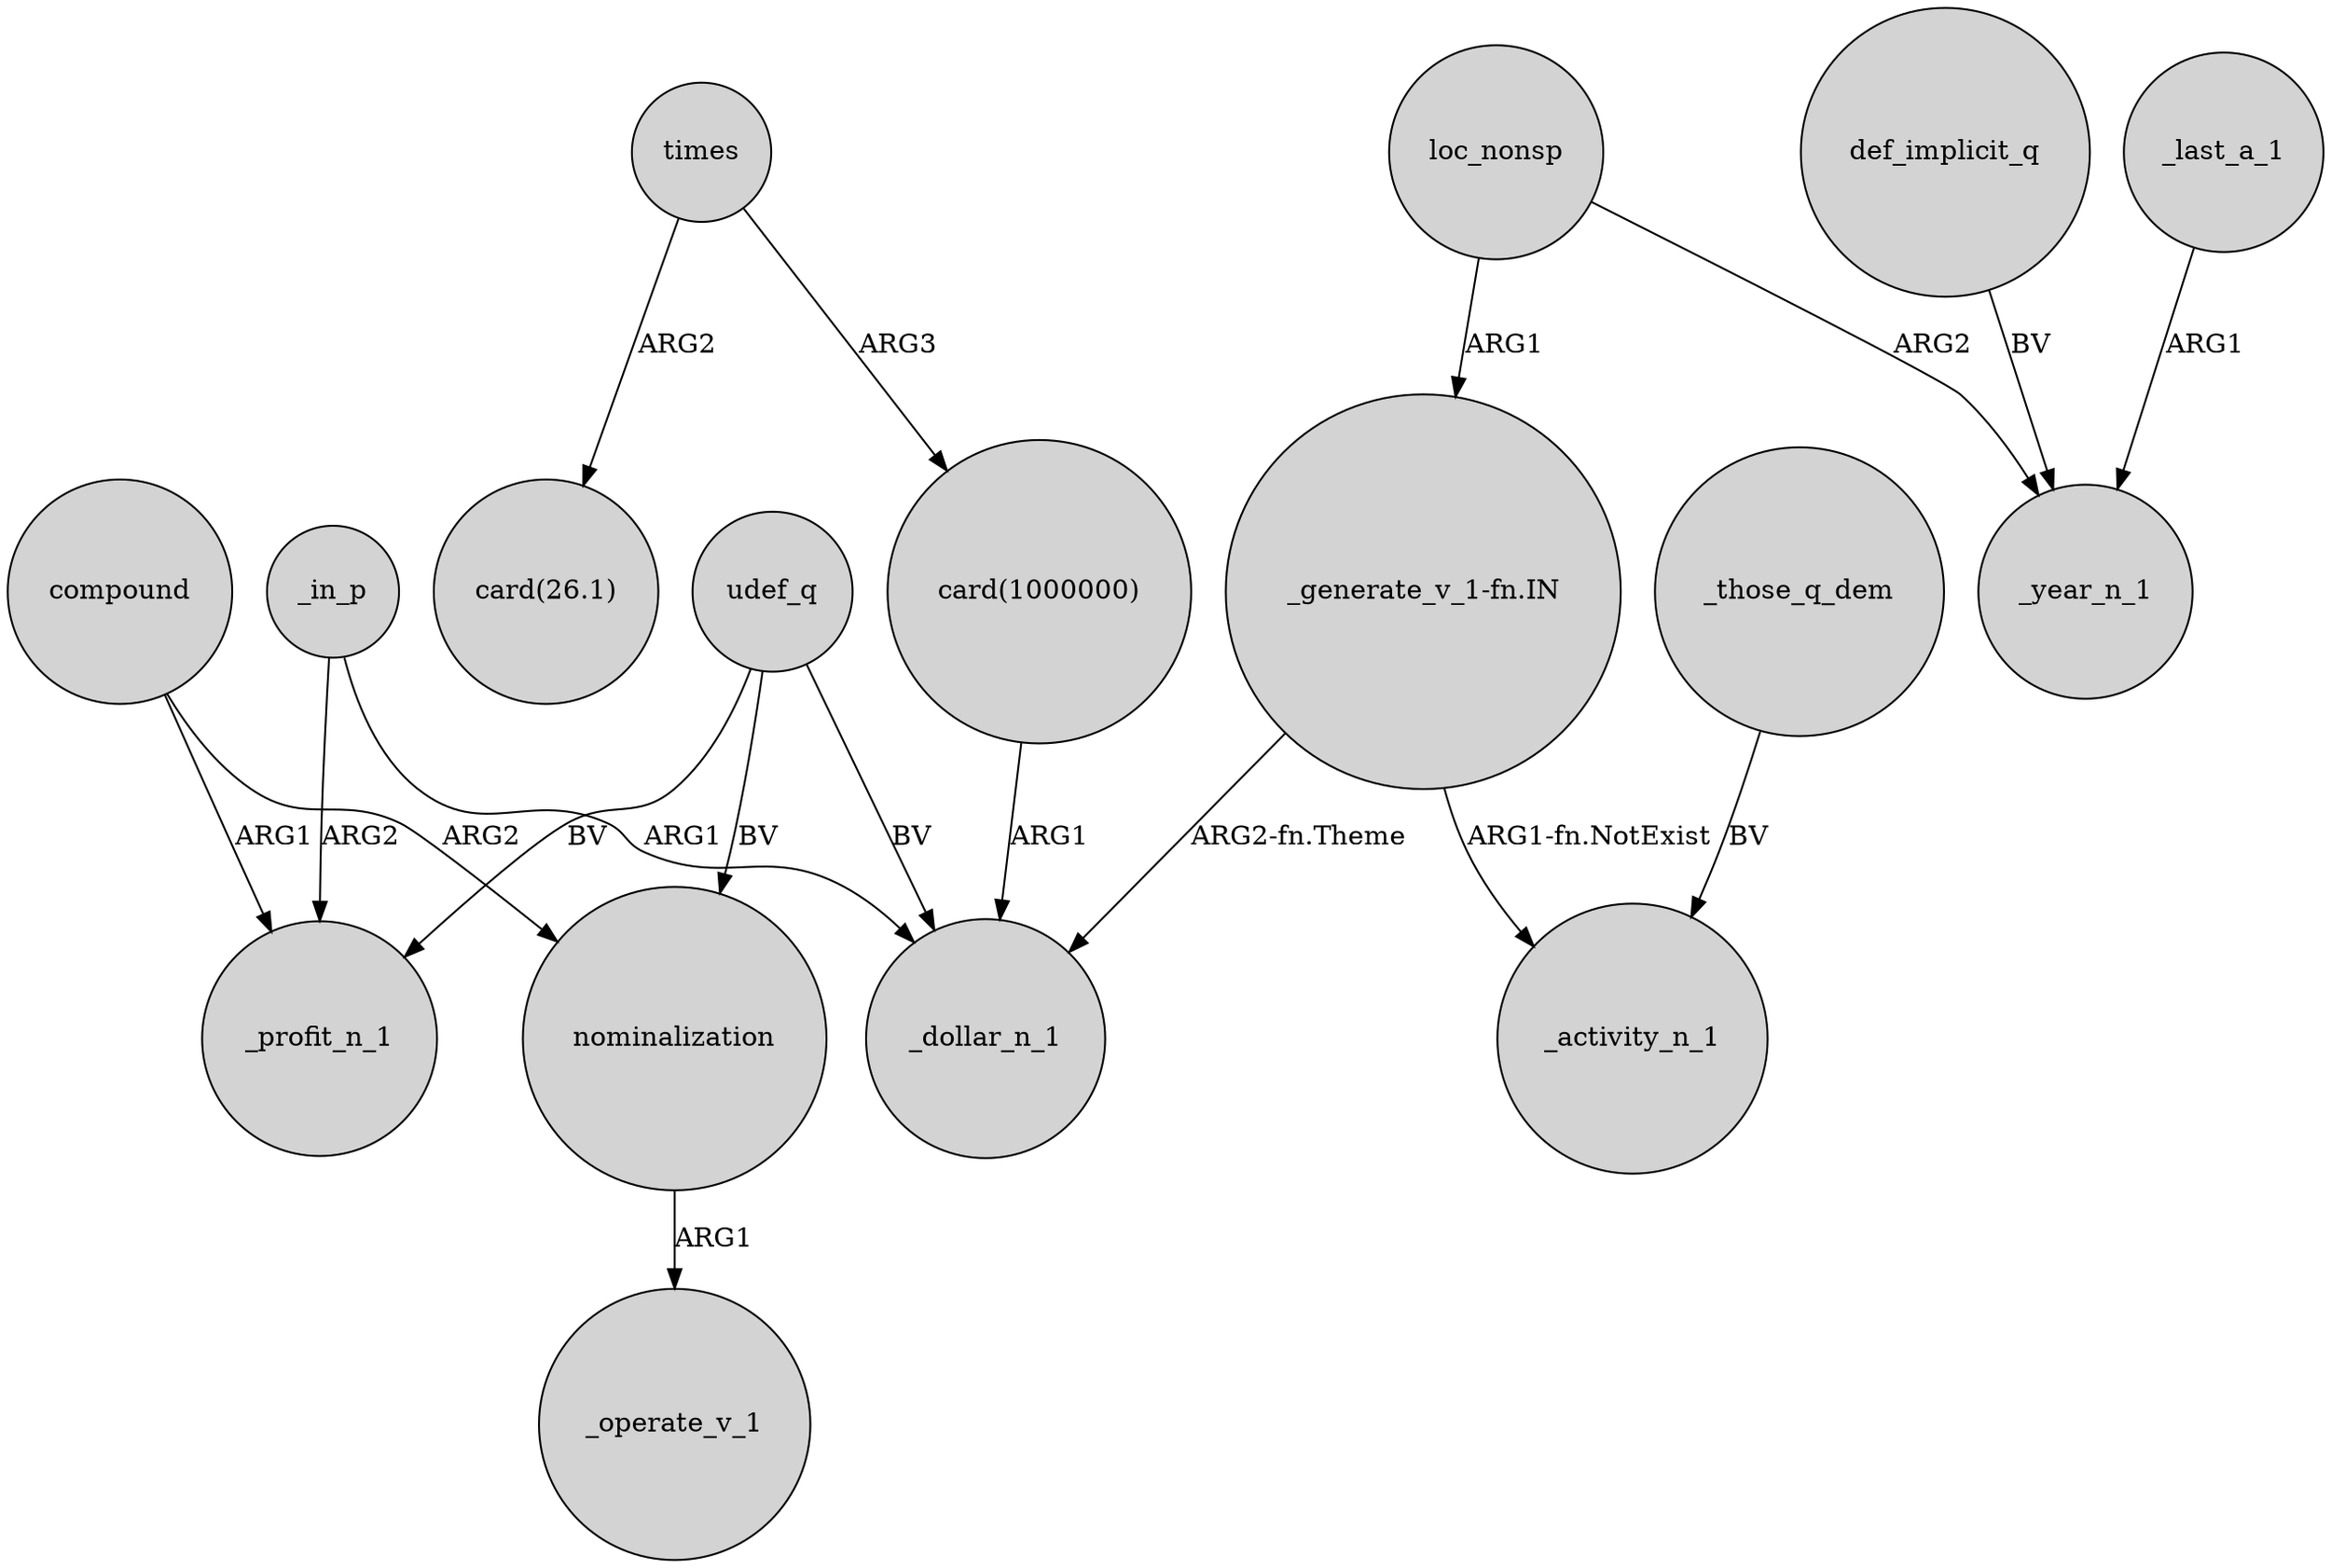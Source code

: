 digraph {
	node [shape=circle style=filled]
	compound -> _profit_n_1 [label=ARG1]
	"card(1000000)" -> _dollar_n_1 [label=ARG1]
	"_generate_v_1-fn.IN" -> _activity_n_1 [label="ARG1-fn.NotExist"]
	_in_p -> _dollar_n_1 [label=ARG1]
	_those_q_dem -> _activity_n_1 [label=BV]
	compound -> nominalization [label=ARG2]
	times -> "card(1000000)" [label=ARG3]
	udef_q -> _profit_n_1 [label=BV]
	_in_p -> _profit_n_1 [label=ARG2]
	nominalization -> _operate_v_1 [label=ARG1]
	loc_nonsp -> "_generate_v_1-fn.IN" [label=ARG1]
	def_implicit_q -> _year_n_1 [label=BV]
	loc_nonsp -> _year_n_1 [label=ARG2]
	times -> "card(26.1)" [label=ARG2]
	_last_a_1 -> _year_n_1 [label=ARG1]
	udef_q -> nominalization [label=BV]
	udef_q -> _dollar_n_1 [label=BV]
	"_generate_v_1-fn.IN" -> _dollar_n_1 [label="ARG2-fn.Theme"]
}
